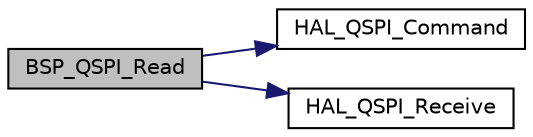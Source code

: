 digraph "BSP_QSPI_Read"
{
  edge [fontname="Helvetica",fontsize="10",labelfontname="Helvetica",labelfontsize="10"];
  node [fontname="Helvetica",fontsize="10",shape=record];
  rankdir="LR";
  Node18 [label="BSP_QSPI_Read",height=0.2,width=0.4,color="black", fillcolor="grey75", style="filled", fontcolor="black"];
  Node18 -> Node19 [color="midnightblue",fontsize="10",style="solid",fontname="Helvetica"];
  Node19 [label="HAL_QSPI_Command",height=0.2,width=0.4,color="black", fillcolor="white", style="filled",URL="$group___q_s_p_i___exported___functions___group2.html#ga085c4e2ed3350a34b7ebd94fd7fff022"];
  Node18 -> Node20 [color="midnightblue",fontsize="10",style="solid",fontname="Helvetica"];
  Node20 [label="HAL_QSPI_Receive",height=0.2,width=0.4,color="black", fillcolor="white", style="filled",URL="$group___q_s_p_i___exported___functions___group2.html#ga4b27d1a633c1b35c89d9bbd7a550a33b"];
}
